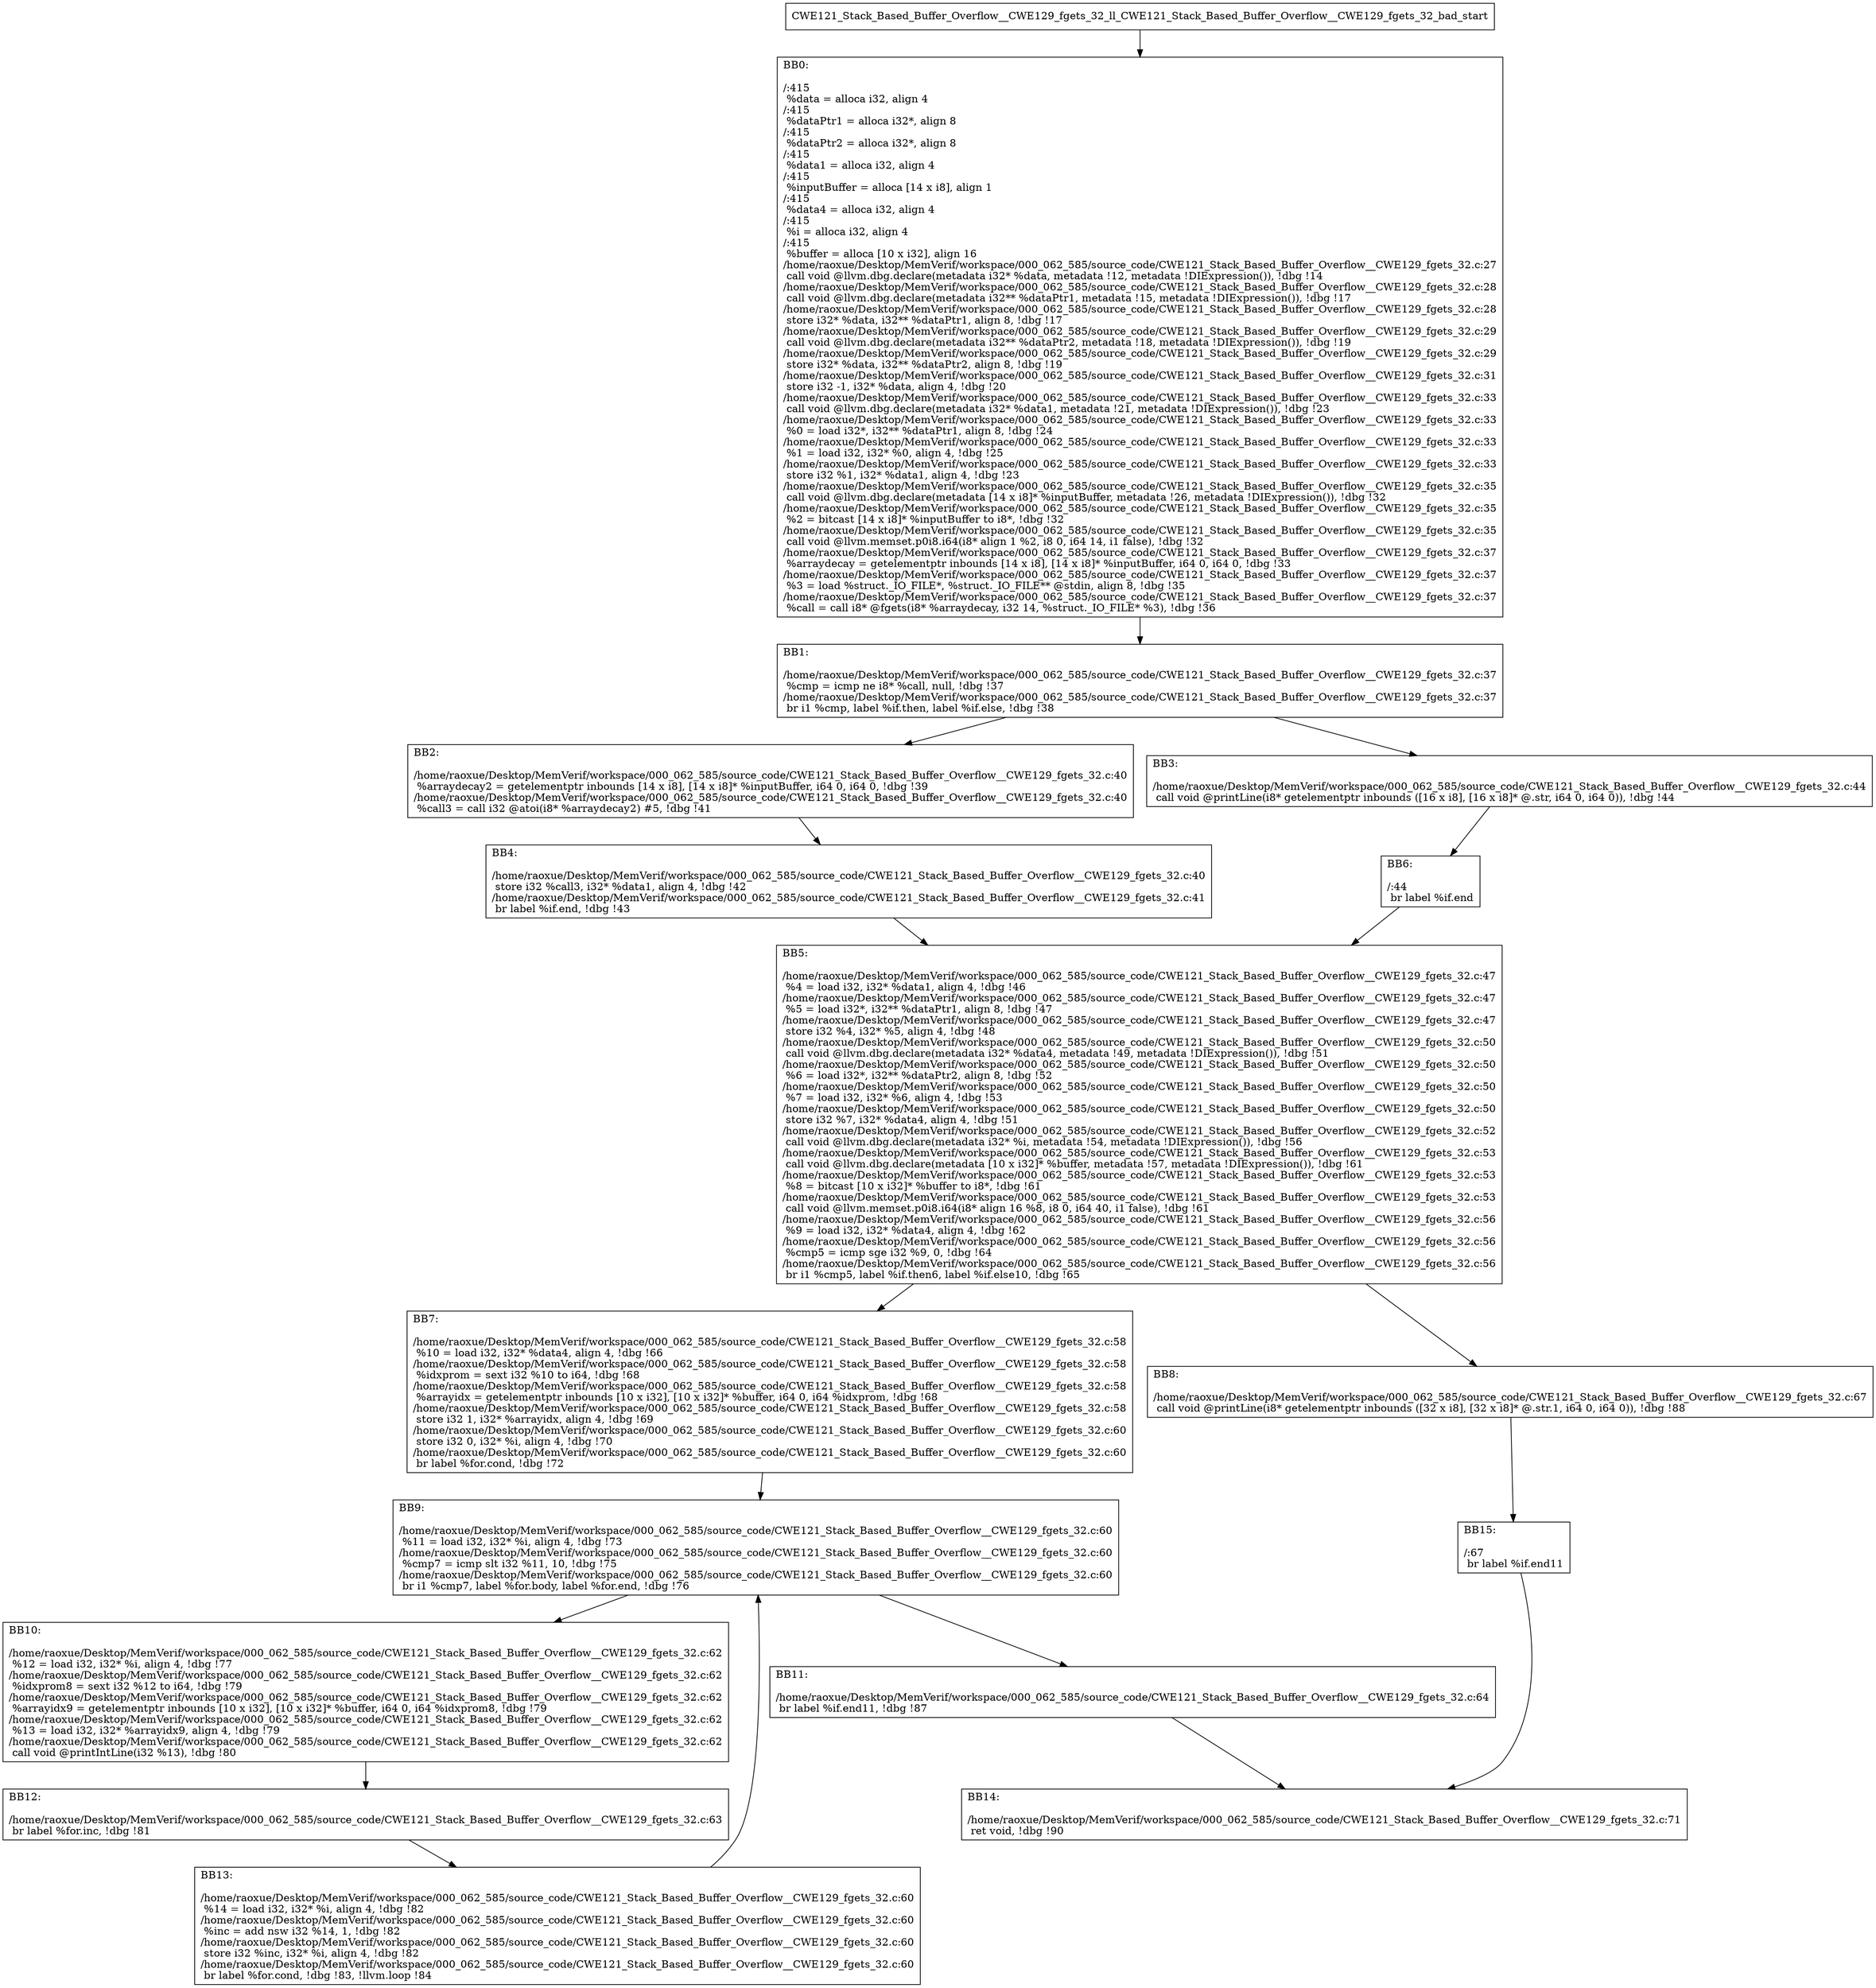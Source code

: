 digraph "CFG for'CWE121_Stack_Based_Buffer_Overflow__CWE129_fgets_32_ll_CWE121_Stack_Based_Buffer_Overflow__CWE129_fgets_32_bad' function" {
	BBCWE121_Stack_Based_Buffer_Overflow__CWE129_fgets_32_ll_CWE121_Stack_Based_Buffer_Overflow__CWE129_fgets_32_bad_start[shape=record,label="{CWE121_Stack_Based_Buffer_Overflow__CWE129_fgets_32_ll_CWE121_Stack_Based_Buffer_Overflow__CWE129_fgets_32_bad_start}"];
	BBCWE121_Stack_Based_Buffer_Overflow__CWE129_fgets_32_ll_CWE121_Stack_Based_Buffer_Overflow__CWE129_fgets_32_bad_start-> CWE121_Stack_Based_Buffer_Overflow__CWE129_fgets_32_ll_CWE121_Stack_Based_Buffer_Overflow__CWE129_fgets_32_badBB0;
	CWE121_Stack_Based_Buffer_Overflow__CWE129_fgets_32_ll_CWE121_Stack_Based_Buffer_Overflow__CWE129_fgets_32_badBB0 [shape=record, label="{BB0:\l\l/:415\l
  %data = alloca i32, align 4\l
/:415\l
  %dataPtr1 = alloca i32*, align 8\l
/:415\l
  %dataPtr2 = alloca i32*, align 8\l
/:415\l
  %data1 = alloca i32, align 4\l
/:415\l
  %inputBuffer = alloca [14 x i8], align 1\l
/:415\l
  %data4 = alloca i32, align 4\l
/:415\l
  %i = alloca i32, align 4\l
/:415\l
  %buffer = alloca [10 x i32], align 16\l
/home/raoxue/Desktop/MemVerif/workspace/000_062_585/source_code/CWE121_Stack_Based_Buffer_Overflow__CWE129_fgets_32.c:27\l
  call void @llvm.dbg.declare(metadata i32* %data, metadata !12, metadata !DIExpression()), !dbg !14\l
/home/raoxue/Desktop/MemVerif/workspace/000_062_585/source_code/CWE121_Stack_Based_Buffer_Overflow__CWE129_fgets_32.c:28\l
  call void @llvm.dbg.declare(metadata i32** %dataPtr1, metadata !15, metadata !DIExpression()), !dbg !17\l
/home/raoxue/Desktop/MemVerif/workspace/000_062_585/source_code/CWE121_Stack_Based_Buffer_Overflow__CWE129_fgets_32.c:28\l
  store i32* %data, i32** %dataPtr1, align 8, !dbg !17\l
/home/raoxue/Desktop/MemVerif/workspace/000_062_585/source_code/CWE121_Stack_Based_Buffer_Overflow__CWE129_fgets_32.c:29\l
  call void @llvm.dbg.declare(metadata i32** %dataPtr2, metadata !18, metadata !DIExpression()), !dbg !19\l
/home/raoxue/Desktop/MemVerif/workspace/000_062_585/source_code/CWE121_Stack_Based_Buffer_Overflow__CWE129_fgets_32.c:29\l
  store i32* %data, i32** %dataPtr2, align 8, !dbg !19\l
/home/raoxue/Desktop/MemVerif/workspace/000_062_585/source_code/CWE121_Stack_Based_Buffer_Overflow__CWE129_fgets_32.c:31\l
  store i32 -1, i32* %data, align 4, !dbg !20\l
/home/raoxue/Desktop/MemVerif/workspace/000_062_585/source_code/CWE121_Stack_Based_Buffer_Overflow__CWE129_fgets_32.c:33\l
  call void @llvm.dbg.declare(metadata i32* %data1, metadata !21, metadata !DIExpression()), !dbg !23\l
/home/raoxue/Desktop/MemVerif/workspace/000_062_585/source_code/CWE121_Stack_Based_Buffer_Overflow__CWE129_fgets_32.c:33\l
  %0 = load i32*, i32** %dataPtr1, align 8, !dbg !24\l
/home/raoxue/Desktop/MemVerif/workspace/000_062_585/source_code/CWE121_Stack_Based_Buffer_Overflow__CWE129_fgets_32.c:33\l
  %1 = load i32, i32* %0, align 4, !dbg !25\l
/home/raoxue/Desktop/MemVerif/workspace/000_062_585/source_code/CWE121_Stack_Based_Buffer_Overflow__CWE129_fgets_32.c:33\l
  store i32 %1, i32* %data1, align 4, !dbg !23\l
/home/raoxue/Desktop/MemVerif/workspace/000_062_585/source_code/CWE121_Stack_Based_Buffer_Overflow__CWE129_fgets_32.c:35\l
  call void @llvm.dbg.declare(metadata [14 x i8]* %inputBuffer, metadata !26, metadata !DIExpression()), !dbg !32\l
/home/raoxue/Desktop/MemVerif/workspace/000_062_585/source_code/CWE121_Stack_Based_Buffer_Overflow__CWE129_fgets_32.c:35\l
  %2 = bitcast [14 x i8]* %inputBuffer to i8*, !dbg !32\l
/home/raoxue/Desktop/MemVerif/workspace/000_062_585/source_code/CWE121_Stack_Based_Buffer_Overflow__CWE129_fgets_32.c:35\l
  call void @llvm.memset.p0i8.i64(i8* align 1 %2, i8 0, i64 14, i1 false), !dbg !32\l
/home/raoxue/Desktop/MemVerif/workspace/000_062_585/source_code/CWE121_Stack_Based_Buffer_Overflow__CWE129_fgets_32.c:37\l
  %arraydecay = getelementptr inbounds [14 x i8], [14 x i8]* %inputBuffer, i64 0, i64 0, !dbg !33\l
/home/raoxue/Desktop/MemVerif/workspace/000_062_585/source_code/CWE121_Stack_Based_Buffer_Overflow__CWE129_fgets_32.c:37\l
  %3 = load %struct._IO_FILE*, %struct._IO_FILE** @stdin, align 8, !dbg !35\l
/home/raoxue/Desktop/MemVerif/workspace/000_062_585/source_code/CWE121_Stack_Based_Buffer_Overflow__CWE129_fgets_32.c:37\l
  %call = call i8* @fgets(i8* %arraydecay, i32 14, %struct._IO_FILE* %3), !dbg !36\l
}"];
	CWE121_Stack_Based_Buffer_Overflow__CWE129_fgets_32_ll_CWE121_Stack_Based_Buffer_Overflow__CWE129_fgets_32_badBB0-> CWE121_Stack_Based_Buffer_Overflow__CWE129_fgets_32_ll_CWE121_Stack_Based_Buffer_Overflow__CWE129_fgets_32_badBB1;
	CWE121_Stack_Based_Buffer_Overflow__CWE129_fgets_32_ll_CWE121_Stack_Based_Buffer_Overflow__CWE129_fgets_32_badBB1 [shape=record, label="{BB1:\l\l/home/raoxue/Desktop/MemVerif/workspace/000_062_585/source_code/CWE121_Stack_Based_Buffer_Overflow__CWE129_fgets_32.c:37\l
  %cmp = icmp ne i8* %call, null, !dbg !37\l
/home/raoxue/Desktop/MemVerif/workspace/000_062_585/source_code/CWE121_Stack_Based_Buffer_Overflow__CWE129_fgets_32.c:37\l
  br i1 %cmp, label %if.then, label %if.else, !dbg !38\l
}"];
	CWE121_Stack_Based_Buffer_Overflow__CWE129_fgets_32_ll_CWE121_Stack_Based_Buffer_Overflow__CWE129_fgets_32_badBB1-> CWE121_Stack_Based_Buffer_Overflow__CWE129_fgets_32_ll_CWE121_Stack_Based_Buffer_Overflow__CWE129_fgets_32_badBB2;
	CWE121_Stack_Based_Buffer_Overflow__CWE129_fgets_32_ll_CWE121_Stack_Based_Buffer_Overflow__CWE129_fgets_32_badBB1-> CWE121_Stack_Based_Buffer_Overflow__CWE129_fgets_32_ll_CWE121_Stack_Based_Buffer_Overflow__CWE129_fgets_32_badBB3;
	CWE121_Stack_Based_Buffer_Overflow__CWE129_fgets_32_ll_CWE121_Stack_Based_Buffer_Overflow__CWE129_fgets_32_badBB2 [shape=record, label="{BB2:\l\l/home/raoxue/Desktop/MemVerif/workspace/000_062_585/source_code/CWE121_Stack_Based_Buffer_Overflow__CWE129_fgets_32.c:40\l
  %arraydecay2 = getelementptr inbounds [14 x i8], [14 x i8]* %inputBuffer, i64 0, i64 0, !dbg !39\l
/home/raoxue/Desktop/MemVerif/workspace/000_062_585/source_code/CWE121_Stack_Based_Buffer_Overflow__CWE129_fgets_32.c:40\l
  %call3 = call i32 @atoi(i8* %arraydecay2) #5, !dbg !41\l
}"];
	CWE121_Stack_Based_Buffer_Overflow__CWE129_fgets_32_ll_CWE121_Stack_Based_Buffer_Overflow__CWE129_fgets_32_badBB2-> CWE121_Stack_Based_Buffer_Overflow__CWE129_fgets_32_ll_CWE121_Stack_Based_Buffer_Overflow__CWE129_fgets_32_badBB4;
	CWE121_Stack_Based_Buffer_Overflow__CWE129_fgets_32_ll_CWE121_Stack_Based_Buffer_Overflow__CWE129_fgets_32_badBB4 [shape=record, label="{BB4:\l\l/home/raoxue/Desktop/MemVerif/workspace/000_062_585/source_code/CWE121_Stack_Based_Buffer_Overflow__CWE129_fgets_32.c:40\l
  store i32 %call3, i32* %data1, align 4, !dbg !42\l
/home/raoxue/Desktop/MemVerif/workspace/000_062_585/source_code/CWE121_Stack_Based_Buffer_Overflow__CWE129_fgets_32.c:41\l
  br label %if.end, !dbg !43\l
}"];
	CWE121_Stack_Based_Buffer_Overflow__CWE129_fgets_32_ll_CWE121_Stack_Based_Buffer_Overflow__CWE129_fgets_32_badBB4-> CWE121_Stack_Based_Buffer_Overflow__CWE129_fgets_32_ll_CWE121_Stack_Based_Buffer_Overflow__CWE129_fgets_32_badBB5;
	CWE121_Stack_Based_Buffer_Overflow__CWE129_fgets_32_ll_CWE121_Stack_Based_Buffer_Overflow__CWE129_fgets_32_badBB3 [shape=record, label="{BB3:\l\l/home/raoxue/Desktop/MemVerif/workspace/000_062_585/source_code/CWE121_Stack_Based_Buffer_Overflow__CWE129_fgets_32.c:44\l
  call void @printLine(i8* getelementptr inbounds ([16 x i8], [16 x i8]* @.str, i64 0, i64 0)), !dbg !44\l
}"];
	CWE121_Stack_Based_Buffer_Overflow__CWE129_fgets_32_ll_CWE121_Stack_Based_Buffer_Overflow__CWE129_fgets_32_badBB3-> CWE121_Stack_Based_Buffer_Overflow__CWE129_fgets_32_ll_CWE121_Stack_Based_Buffer_Overflow__CWE129_fgets_32_badBB6;
	CWE121_Stack_Based_Buffer_Overflow__CWE129_fgets_32_ll_CWE121_Stack_Based_Buffer_Overflow__CWE129_fgets_32_badBB6 [shape=record, label="{BB6:\l\l/:44\l
  br label %if.end\l
}"];
	CWE121_Stack_Based_Buffer_Overflow__CWE129_fgets_32_ll_CWE121_Stack_Based_Buffer_Overflow__CWE129_fgets_32_badBB6-> CWE121_Stack_Based_Buffer_Overflow__CWE129_fgets_32_ll_CWE121_Stack_Based_Buffer_Overflow__CWE129_fgets_32_badBB5;
	CWE121_Stack_Based_Buffer_Overflow__CWE129_fgets_32_ll_CWE121_Stack_Based_Buffer_Overflow__CWE129_fgets_32_badBB5 [shape=record, label="{BB5:\l\l/home/raoxue/Desktop/MemVerif/workspace/000_062_585/source_code/CWE121_Stack_Based_Buffer_Overflow__CWE129_fgets_32.c:47\l
  %4 = load i32, i32* %data1, align 4, !dbg !46\l
/home/raoxue/Desktop/MemVerif/workspace/000_062_585/source_code/CWE121_Stack_Based_Buffer_Overflow__CWE129_fgets_32.c:47\l
  %5 = load i32*, i32** %dataPtr1, align 8, !dbg !47\l
/home/raoxue/Desktop/MemVerif/workspace/000_062_585/source_code/CWE121_Stack_Based_Buffer_Overflow__CWE129_fgets_32.c:47\l
  store i32 %4, i32* %5, align 4, !dbg !48\l
/home/raoxue/Desktop/MemVerif/workspace/000_062_585/source_code/CWE121_Stack_Based_Buffer_Overflow__CWE129_fgets_32.c:50\l
  call void @llvm.dbg.declare(metadata i32* %data4, metadata !49, metadata !DIExpression()), !dbg !51\l
/home/raoxue/Desktop/MemVerif/workspace/000_062_585/source_code/CWE121_Stack_Based_Buffer_Overflow__CWE129_fgets_32.c:50\l
  %6 = load i32*, i32** %dataPtr2, align 8, !dbg !52\l
/home/raoxue/Desktop/MemVerif/workspace/000_062_585/source_code/CWE121_Stack_Based_Buffer_Overflow__CWE129_fgets_32.c:50\l
  %7 = load i32, i32* %6, align 4, !dbg !53\l
/home/raoxue/Desktop/MemVerif/workspace/000_062_585/source_code/CWE121_Stack_Based_Buffer_Overflow__CWE129_fgets_32.c:50\l
  store i32 %7, i32* %data4, align 4, !dbg !51\l
/home/raoxue/Desktop/MemVerif/workspace/000_062_585/source_code/CWE121_Stack_Based_Buffer_Overflow__CWE129_fgets_32.c:52\l
  call void @llvm.dbg.declare(metadata i32* %i, metadata !54, metadata !DIExpression()), !dbg !56\l
/home/raoxue/Desktop/MemVerif/workspace/000_062_585/source_code/CWE121_Stack_Based_Buffer_Overflow__CWE129_fgets_32.c:53\l
  call void @llvm.dbg.declare(metadata [10 x i32]* %buffer, metadata !57, metadata !DIExpression()), !dbg !61\l
/home/raoxue/Desktop/MemVerif/workspace/000_062_585/source_code/CWE121_Stack_Based_Buffer_Overflow__CWE129_fgets_32.c:53\l
  %8 = bitcast [10 x i32]* %buffer to i8*, !dbg !61\l
/home/raoxue/Desktop/MemVerif/workspace/000_062_585/source_code/CWE121_Stack_Based_Buffer_Overflow__CWE129_fgets_32.c:53\l
  call void @llvm.memset.p0i8.i64(i8* align 16 %8, i8 0, i64 40, i1 false), !dbg !61\l
/home/raoxue/Desktop/MemVerif/workspace/000_062_585/source_code/CWE121_Stack_Based_Buffer_Overflow__CWE129_fgets_32.c:56\l
  %9 = load i32, i32* %data4, align 4, !dbg !62\l
/home/raoxue/Desktop/MemVerif/workspace/000_062_585/source_code/CWE121_Stack_Based_Buffer_Overflow__CWE129_fgets_32.c:56\l
  %cmp5 = icmp sge i32 %9, 0, !dbg !64\l
/home/raoxue/Desktop/MemVerif/workspace/000_062_585/source_code/CWE121_Stack_Based_Buffer_Overflow__CWE129_fgets_32.c:56\l
  br i1 %cmp5, label %if.then6, label %if.else10, !dbg !65\l
}"];
	CWE121_Stack_Based_Buffer_Overflow__CWE129_fgets_32_ll_CWE121_Stack_Based_Buffer_Overflow__CWE129_fgets_32_badBB5-> CWE121_Stack_Based_Buffer_Overflow__CWE129_fgets_32_ll_CWE121_Stack_Based_Buffer_Overflow__CWE129_fgets_32_badBB7;
	CWE121_Stack_Based_Buffer_Overflow__CWE129_fgets_32_ll_CWE121_Stack_Based_Buffer_Overflow__CWE129_fgets_32_badBB5-> CWE121_Stack_Based_Buffer_Overflow__CWE129_fgets_32_ll_CWE121_Stack_Based_Buffer_Overflow__CWE129_fgets_32_badBB8;
	CWE121_Stack_Based_Buffer_Overflow__CWE129_fgets_32_ll_CWE121_Stack_Based_Buffer_Overflow__CWE129_fgets_32_badBB7 [shape=record, label="{BB7:\l\l/home/raoxue/Desktop/MemVerif/workspace/000_062_585/source_code/CWE121_Stack_Based_Buffer_Overflow__CWE129_fgets_32.c:58\l
  %10 = load i32, i32* %data4, align 4, !dbg !66\l
/home/raoxue/Desktop/MemVerif/workspace/000_062_585/source_code/CWE121_Stack_Based_Buffer_Overflow__CWE129_fgets_32.c:58\l
  %idxprom = sext i32 %10 to i64, !dbg !68\l
/home/raoxue/Desktop/MemVerif/workspace/000_062_585/source_code/CWE121_Stack_Based_Buffer_Overflow__CWE129_fgets_32.c:58\l
  %arrayidx = getelementptr inbounds [10 x i32], [10 x i32]* %buffer, i64 0, i64 %idxprom, !dbg !68\l
/home/raoxue/Desktop/MemVerif/workspace/000_062_585/source_code/CWE121_Stack_Based_Buffer_Overflow__CWE129_fgets_32.c:58\l
  store i32 1, i32* %arrayidx, align 4, !dbg !69\l
/home/raoxue/Desktop/MemVerif/workspace/000_062_585/source_code/CWE121_Stack_Based_Buffer_Overflow__CWE129_fgets_32.c:60\l
  store i32 0, i32* %i, align 4, !dbg !70\l
/home/raoxue/Desktop/MemVerif/workspace/000_062_585/source_code/CWE121_Stack_Based_Buffer_Overflow__CWE129_fgets_32.c:60\l
  br label %for.cond, !dbg !72\l
}"];
	CWE121_Stack_Based_Buffer_Overflow__CWE129_fgets_32_ll_CWE121_Stack_Based_Buffer_Overflow__CWE129_fgets_32_badBB7-> CWE121_Stack_Based_Buffer_Overflow__CWE129_fgets_32_ll_CWE121_Stack_Based_Buffer_Overflow__CWE129_fgets_32_badBB9;
	CWE121_Stack_Based_Buffer_Overflow__CWE129_fgets_32_ll_CWE121_Stack_Based_Buffer_Overflow__CWE129_fgets_32_badBB9 [shape=record, label="{BB9:\l\l/home/raoxue/Desktop/MemVerif/workspace/000_062_585/source_code/CWE121_Stack_Based_Buffer_Overflow__CWE129_fgets_32.c:60\l
  %11 = load i32, i32* %i, align 4, !dbg !73\l
/home/raoxue/Desktop/MemVerif/workspace/000_062_585/source_code/CWE121_Stack_Based_Buffer_Overflow__CWE129_fgets_32.c:60\l
  %cmp7 = icmp slt i32 %11, 10, !dbg !75\l
/home/raoxue/Desktop/MemVerif/workspace/000_062_585/source_code/CWE121_Stack_Based_Buffer_Overflow__CWE129_fgets_32.c:60\l
  br i1 %cmp7, label %for.body, label %for.end, !dbg !76\l
}"];
	CWE121_Stack_Based_Buffer_Overflow__CWE129_fgets_32_ll_CWE121_Stack_Based_Buffer_Overflow__CWE129_fgets_32_badBB9-> CWE121_Stack_Based_Buffer_Overflow__CWE129_fgets_32_ll_CWE121_Stack_Based_Buffer_Overflow__CWE129_fgets_32_badBB10;
	CWE121_Stack_Based_Buffer_Overflow__CWE129_fgets_32_ll_CWE121_Stack_Based_Buffer_Overflow__CWE129_fgets_32_badBB9-> CWE121_Stack_Based_Buffer_Overflow__CWE129_fgets_32_ll_CWE121_Stack_Based_Buffer_Overflow__CWE129_fgets_32_badBB11;
	CWE121_Stack_Based_Buffer_Overflow__CWE129_fgets_32_ll_CWE121_Stack_Based_Buffer_Overflow__CWE129_fgets_32_badBB10 [shape=record, label="{BB10:\l\l/home/raoxue/Desktop/MemVerif/workspace/000_062_585/source_code/CWE121_Stack_Based_Buffer_Overflow__CWE129_fgets_32.c:62\l
  %12 = load i32, i32* %i, align 4, !dbg !77\l
/home/raoxue/Desktop/MemVerif/workspace/000_062_585/source_code/CWE121_Stack_Based_Buffer_Overflow__CWE129_fgets_32.c:62\l
  %idxprom8 = sext i32 %12 to i64, !dbg !79\l
/home/raoxue/Desktop/MemVerif/workspace/000_062_585/source_code/CWE121_Stack_Based_Buffer_Overflow__CWE129_fgets_32.c:62\l
  %arrayidx9 = getelementptr inbounds [10 x i32], [10 x i32]* %buffer, i64 0, i64 %idxprom8, !dbg !79\l
/home/raoxue/Desktop/MemVerif/workspace/000_062_585/source_code/CWE121_Stack_Based_Buffer_Overflow__CWE129_fgets_32.c:62\l
  %13 = load i32, i32* %arrayidx9, align 4, !dbg !79\l
/home/raoxue/Desktop/MemVerif/workspace/000_062_585/source_code/CWE121_Stack_Based_Buffer_Overflow__CWE129_fgets_32.c:62\l
  call void @printIntLine(i32 %13), !dbg !80\l
}"];
	CWE121_Stack_Based_Buffer_Overflow__CWE129_fgets_32_ll_CWE121_Stack_Based_Buffer_Overflow__CWE129_fgets_32_badBB10-> CWE121_Stack_Based_Buffer_Overflow__CWE129_fgets_32_ll_CWE121_Stack_Based_Buffer_Overflow__CWE129_fgets_32_badBB12;
	CWE121_Stack_Based_Buffer_Overflow__CWE129_fgets_32_ll_CWE121_Stack_Based_Buffer_Overflow__CWE129_fgets_32_badBB12 [shape=record, label="{BB12:\l\l/home/raoxue/Desktop/MemVerif/workspace/000_062_585/source_code/CWE121_Stack_Based_Buffer_Overflow__CWE129_fgets_32.c:63\l
  br label %for.inc, !dbg !81\l
}"];
	CWE121_Stack_Based_Buffer_Overflow__CWE129_fgets_32_ll_CWE121_Stack_Based_Buffer_Overflow__CWE129_fgets_32_badBB12-> CWE121_Stack_Based_Buffer_Overflow__CWE129_fgets_32_ll_CWE121_Stack_Based_Buffer_Overflow__CWE129_fgets_32_badBB13;
	CWE121_Stack_Based_Buffer_Overflow__CWE129_fgets_32_ll_CWE121_Stack_Based_Buffer_Overflow__CWE129_fgets_32_badBB13 [shape=record, label="{BB13:\l\l/home/raoxue/Desktop/MemVerif/workspace/000_062_585/source_code/CWE121_Stack_Based_Buffer_Overflow__CWE129_fgets_32.c:60\l
  %14 = load i32, i32* %i, align 4, !dbg !82\l
/home/raoxue/Desktop/MemVerif/workspace/000_062_585/source_code/CWE121_Stack_Based_Buffer_Overflow__CWE129_fgets_32.c:60\l
  %inc = add nsw i32 %14, 1, !dbg !82\l
/home/raoxue/Desktop/MemVerif/workspace/000_062_585/source_code/CWE121_Stack_Based_Buffer_Overflow__CWE129_fgets_32.c:60\l
  store i32 %inc, i32* %i, align 4, !dbg !82\l
/home/raoxue/Desktop/MemVerif/workspace/000_062_585/source_code/CWE121_Stack_Based_Buffer_Overflow__CWE129_fgets_32.c:60\l
  br label %for.cond, !dbg !83, !llvm.loop !84\l
}"];
	CWE121_Stack_Based_Buffer_Overflow__CWE129_fgets_32_ll_CWE121_Stack_Based_Buffer_Overflow__CWE129_fgets_32_badBB13-> CWE121_Stack_Based_Buffer_Overflow__CWE129_fgets_32_ll_CWE121_Stack_Based_Buffer_Overflow__CWE129_fgets_32_badBB9;
	CWE121_Stack_Based_Buffer_Overflow__CWE129_fgets_32_ll_CWE121_Stack_Based_Buffer_Overflow__CWE129_fgets_32_badBB11 [shape=record, label="{BB11:\l\l/home/raoxue/Desktop/MemVerif/workspace/000_062_585/source_code/CWE121_Stack_Based_Buffer_Overflow__CWE129_fgets_32.c:64\l
  br label %if.end11, !dbg !87\l
}"];
	CWE121_Stack_Based_Buffer_Overflow__CWE129_fgets_32_ll_CWE121_Stack_Based_Buffer_Overflow__CWE129_fgets_32_badBB11-> CWE121_Stack_Based_Buffer_Overflow__CWE129_fgets_32_ll_CWE121_Stack_Based_Buffer_Overflow__CWE129_fgets_32_badBB14;
	CWE121_Stack_Based_Buffer_Overflow__CWE129_fgets_32_ll_CWE121_Stack_Based_Buffer_Overflow__CWE129_fgets_32_badBB8 [shape=record, label="{BB8:\l\l/home/raoxue/Desktop/MemVerif/workspace/000_062_585/source_code/CWE121_Stack_Based_Buffer_Overflow__CWE129_fgets_32.c:67\l
  call void @printLine(i8* getelementptr inbounds ([32 x i8], [32 x i8]* @.str.1, i64 0, i64 0)), !dbg !88\l
}"];
	CWE121_Stack_Based_Buffer_Overflow__CWE129_fgets_32_ll_CWE121_Stack_Based_Buffer_Overflow__CWE129_fgets_32_badBB8-> CWE121_Stack_Based_Buffer_Overflow__CWE129_fgets_32_ll_CWE121_Stack_Based_Buffer_Overflow__CWE129_fgets_32_badBB15;
	CWE121_Stack_Based_Buffer_Overflow__CWE129_fgets_32_ll_CWE121_Stack_Based_Buffer_Overflow__CWE129_fgets_32_badBB15 [shape=record, label="{BB15:\l\l/:67\l
  br label %if.end11\l
}"];
	CWE121_Stack_Based_Buffer_Overflow__CWE129_fgets_32_ll_CWE121_Stack_Based_Buffer_Overflow__CWE129_fgets_32_badBB15-> CWE121_Stack_Based_Buffer_Overflow__CWE129_fgets_32_ll_CWE121_Stack_Based_Buffer_Overflow__CWE129_fgets_32_badBB14;
	CWE121_Stack_Based_Buffer_Overflow__CWE129_fgets_32_ll_CWE121_Stack_Based_Buffer_Overflow__CWE129_fgets_32_badBB14 [shape=record, label="{BB14:\l\l/home/raoxue/Desktop/MemVerif/workspace/000_062_585/source_code/CWE121_Stack_Based_Buffer_Overflow__CWE129_fgets_32.c:71\l
  ret void, !dbg !90\l
}"];
}

